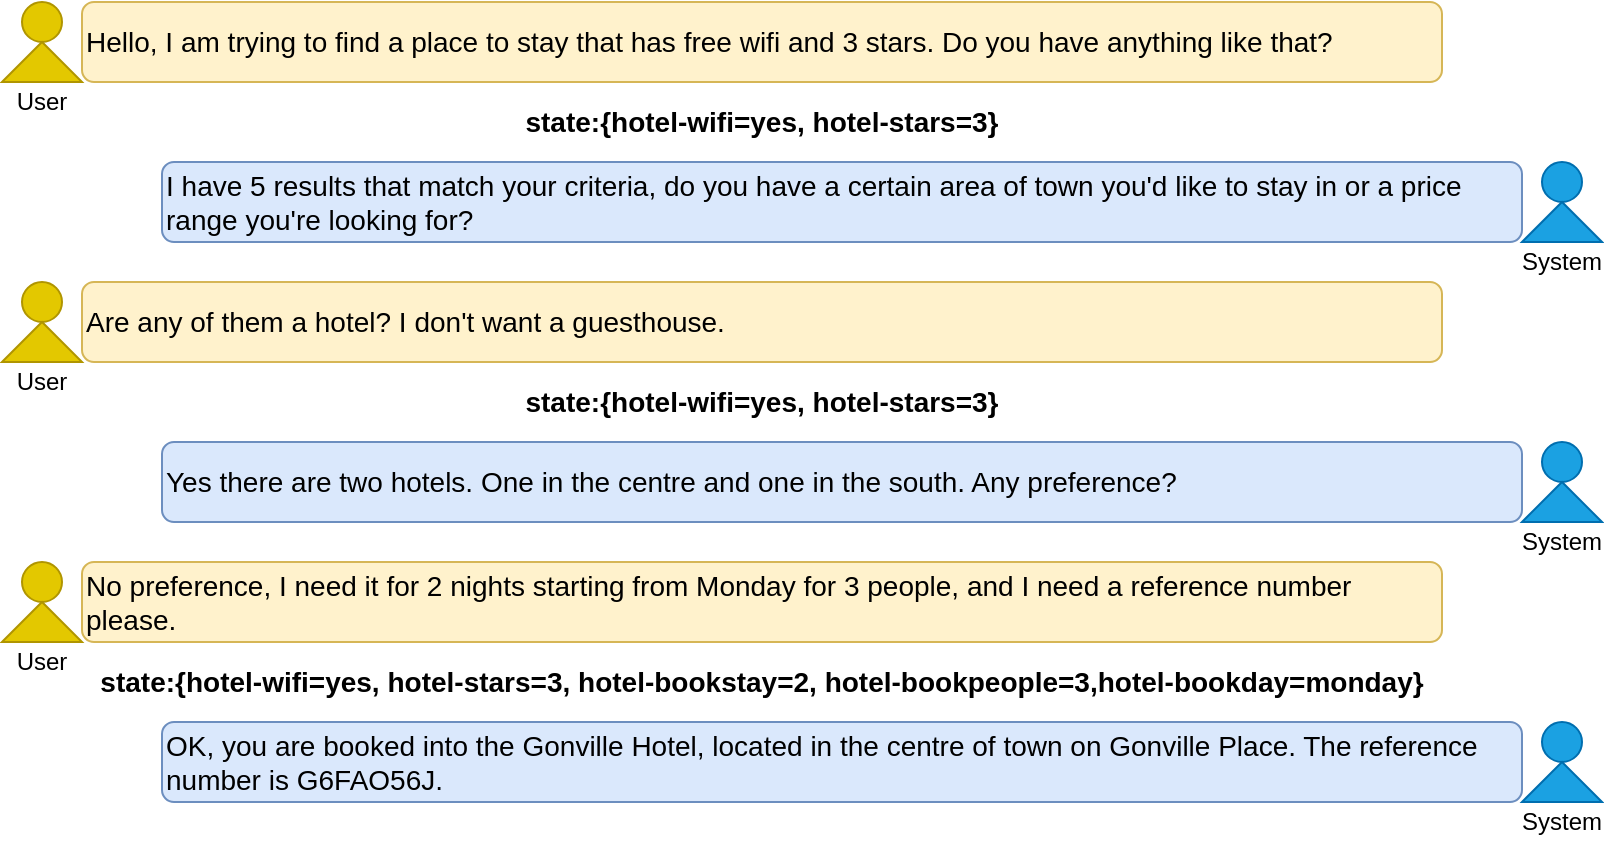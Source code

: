 <mxfile version="14.2.5" type="github">
  <diagram id="31zvA7agGlQXblIocceT" name="Page-1">
    <mxGraphModel dx="1422" dy="774" grid="1" gridSize="10" guides="1" tooltips="1" connect="1" arrows="1" fold="1" page="1" pageScale="1" pageWidth="827" pageHeight="1169" math="1" shadow="0">
      <root>
        <mxCell id="0" />
        <mxCell id="1" parent="0" />
        <mxCell id="YowXNOrRehKzHkIHZAL_-1" value="Hello, I am trying to find a place to stay that has free wifi and 3 stars. Do you have anything like that?" style="rounded=1;whiteSpace=wrap;align=left;fontSize=14;fillColor=#fff2cc;strokeColor=#d6b656;" parent="1" vertex="1">
          <mxGeometry x="40" y="120" width="680" height="40" as="geometry" />
        </mxCell>
        <mxCell id="YowXNOrRehKzHkIHZAL_-2" value="I have 5 results that match your criteria, do you have a certain area of town you&#39;d like to stay in or a price range you&#39;re looking for?" style="rounded=1;whiteSpace=wrap;align=left;verticalAlign=middle;horizontal=1;fontSize=14;fillColor=#dae8fc;strokeColor=#6c8ebf;" parent="1" vertex="1">
          <mxGeometry x="80" y="200" width="680" height="40" as="geometry" />
        </mxCell>
        <mxCell id="YowXNOrRehKzHkIHZAL_-3" value="Are any of them a hotel? I don&#39;t want a guesthouse." style="rounded=1;whiteSpace=wrap;align=left;fontSize=14;fillColor=#fff2cc;strokeColor=#d6b656;" parent="1" vertex="1">
          <mxGeometry x="40" y="260" width="680" height="40" as="geometry" />
        </mxCell>
        <mxCell id="YowXNOrRehKzHkIHZAL_-4" value="Yes there are two hotels. One in the centre and one in the south. Any preference?" style="rounded=1;whiteSpace=wrap;align=left;fontSize=14;fillColor=#dae8fc;strokeColor=#6c8ebf;" parent="1" vertex="1">
          <mxGeometry x="80" y="340" width="680" height="40" as="geometry" />
        </mxCell>
        <mxCell id="YowXNOrRehKzHkIHZAL_-5" value="" style="ellipse;whiteSpace=wrap;html=1;aspect=fixed;fillColor=#e3c800;strokeColor=#B09500;fontColor=#ffffff;shadow=0;sketch=0;" parent="1" vertex="1">
          <mxGeometry x="10" y="120" width="20" height="20" as="geometry" />
        </mxCell>
        <mxCell id="YowXNOrRehKzHkIHZAL_-6" value="" style="shape=trapezoid;perimeter=trapezoidPerimeter;whiteSpace=wrap;html=1;fixedSize=1;fillColor=#e3c800;strokeColor=#B09500;fontColor=#ffffff;shadow=0;sketch=0;" parent="1" vertex="1">
          <mxGeometry y="140" width="40" height="20" as="geometry" />
        </mxCell>
        <mxCell id="YowXNOrRehKzHkIHZAL_-10" value="" style="ellipse;whiteSpace=wrap;html=1;aspect=fixed;fillColor=#e3c800;strokeColor=#B09500;fontColor=#ffffff;shadow=0;sketch=0;" parent="1" vertex="1">
          <mxGeometry x="10" y="260" width="20" height="20" as="geometry" />
        </mxCell>
        <mxCell id="YowXNOrRehKzHkIHZAL_-11" value="" style="shape=trapezoid;perimeter=trapezoidPerimeter;whiteSpace=wrap;html=1;fixedSize=1;fillColor=#e3c800;strokeColor=#B09500;fontColor=#ffffff;shadow=0;sketch=0;" parent="1" vertex="1">
          <mxGeometry y="280" width="40" height="20" as="geometry" />
        </mxCell>
        <mxCell id="YowXNOrRehKzHkIHZAL_-12" value="" style="ellipse;whiteSpace=wrap;html=1;aspect=fixed;fillColor=#1ba1e2;strokeColor=#006EAF;fontColor=#ffffff;" parent="1" vertex="1">
          <mxGeometry x="770" y="200" width="20" height="20" as="geometry" />
        </mxCell>
        <mxCell id="YowXNOrRehKzHkIHZAL_-13" value="" style="shape=trapezoid;perimeter=trapezoidPerimeter;whiteSpace=wrap;html=1;fixedSize=1;fillColor=#1ba1e2;strokeColor=#006EAF;fontColor=#ffffff;" parent="1" vertex="1">
          <mxGeometry x="760" y="220" width="40" height="20" as="geometry" />
        </mxCell>
        <mxCell id="YowXNOrRehKzHkIHZAL_-14" value="" style="ellipse;whiteSpace=wrap;html=1;aspect=fixed;fillColor=#1ba1e2;strokeColor=#006EAF;fontColor=#ffffff;" parent="1" vertex="1">
          <mxGeometry x="770" y="340" width="20" height="20" as="geometry" />
        </mxCell>
        <mxCell id="YowXNOrRehKzHkIHZAL_-15" value="" style="shape=trapezoid;perimeter=trapezoidPerimeter;whiteSpace=wrap;html=1;fixedSize=1;fillColor=#1ba1e2;strokeColor=#006EAF;fontColor=#ffffff;" parent="1" vertex="1">
          <mxGeometry x="760" y="360" width="40" height="20" as="geometry" />
        </mxCell>
        <mxCell id="Vl2r6L8UvIYRrr-uHbq_-1" value="state:{hotel-wifi=yes, hotel-stars=3}" style="text;strokeColor=none;fillColor=none;align=center;verticalAlign=middle;whiteSpace=wrap;rounded=0;shadow=0;sketch=0;fontSize=14;fontStyle=1" vertex="1" parent="1">
          <mxGeometry x="40" y="170" width="680" height="20" as="geometry" />
        </mxCell>
        <mxCell id="Vl2r6L8UvIYRrr-uHbq_-3" value="User" style="text;html=1;strokeColor=none;fillColor=none;align=center;verticalAlign=middle;whiteSpace=wrap;rounded=0;shadow=0;sketch=0;" vertex="1" parent="1">
          <mxGeometry y="160" width="40" height="20" as="geometry" />
        </mxCell>
        <mxCell id="Vl2r6L8UvIYRrr-uHbq_-4" value="User" style="text;html=1;strokeColor=none;fillColor=none;align=center;verticalAlign=middle;whiteSpace=wrap;rounded=0;shadow=0;sketch=0;" vertex="1" parent="1">
          <mxGeometry y="300" width="40" height="20" as="geometry" />
        </mxCell>
        <mxCell id="Vl2r6L8UvIYRrr-uHbq_-5" value="System" style="text;html=1;strokeColor=none;fillColor=none;align=center;verticalAlign=middle;whiteSpace=wrap;rounded=0;shadow=0;sketch=0;" vertex="1" parent="1">
          <mxGeometry x="760" y="240" width="40" height="20" as="geometry" />
        </mxCell>
        <mxCell id="Vl2r6L8UvIYRrr-uHbq_-6" value="System" style="text;html=1;strokeColor=none;fillColor=none;align=center;verticalAlign=middle;whiteSpace=wrap;rounded=0;shadow=0;sketch=0;" vertex="1" parent="1">
          <mxGeometry x="760" y="380" width="40" height="20" as="geometry" />
        </mxCell>
        <mxCell id="Vl2r6L8UvIYRrr-uHbq_-8" value="No preference, I need it for 2 nights starting from Monday for 3 people, and I need a reference number please." style="rounded=1;align=left;whiteSpace=wrap;fontSize=14;fillColor=#fff2cc;strokeColor=#d6b656;" vertex="1" parent="1">
          <mxGeometry x="40" y="400" width="680" height="40" as="geometry" />
        </mxCell>
        <mxCell id="Vl2r6L8UvIYRrr-uHbq_-9" value="OK, you are booked into the Gonville Hotel, located in the centre of town on Gonville Place. The reference number is G6FAO56J." style="rounded=1;whiteSpace=wrap;align=left;fontSize=14;fillColor=#dae8fc;strokeColor=#6c8ebf;" vertex="1" parent="1">
          <mxGeometry x="80" y="480" width="680" height="40" as="geometry" />
        </mxCell>
        <mxCell id="Vl2r6L8UvIYRrr-uHbq_-10" value="" style="ellipse;whiteSpace=wrap;html=1;aspect=fixed;fillColor=#e3c800;strokeColor=#B09500;fontColor=#ffffff;shadow=0;sketch=0;" vertex="1" parent="1">
          <mxGeometry x="10" y="400" width="20" height="20" as="geometry" />
        </mxCell>
        <mxCell id="Vl2r6L8UvIYRrr-uHbq_-11" value="" style="shape=trapezoid;perimeter=trapezoidPerimeter;whiteSpace=wrap;html=1;fixedSize=1;fillColor=#e3c800;strokeColor=#B09500;fontColor=#ffffff;shadow=0;sketch=0;" vertex="1" parent="1">
          <mxGeometry y="420" width="40" height="20" as="geometry" />
        </mxCell>
        <mxCell id="Vl2r6L8UvIYRrr-uHbq_-12" value="" style="ellipse;whiteSpace=wrap;html=1;aspect=fixed;fillColor=#1ba1e2;strokeColor=#006EAF;fontColor=#ffffff;" vertex="1" parent="1">
          <mxGeometry x="770" y="480" width="20" height="20" as="geometry" />
        </mxCell>
        <mxCell id="Vl2r6L8UvIYRrr-uHbq_-13" value="" style="shape=trapezoid;perimeter=trapezoidPerimeter;whiteSpace=wrap;html=1;fixedSize=1;fillColor=#1ba1e2;strokeColor=#006EAF;fontColor=#ffffff;" vertex="1" parent="1">
          <mxGeometry x="760" y="500" width="40" height="20" as="geometry" />
        </mxCell>
        <mxCell id="Vl2r6L8UvIYRrr-uHbq_-15" value="User" style="text;html=1;strokeColor=none;fillColor=none;align=center;verticalAlign=middle;whiteSpace=wrap;rounded=0;shadow=0;sketch=0;" vertex="1" parent="1">
          <mxGeometry y="440" width="40" height="20" as="geometry" />
        </mxCell>
        <mxCell id="Vl2r6L8UvIYRrr-uHbq_-16" value="System" style="text;html=1;strokeColor=none;fillColor=none;align=center;verticalAlign=middle;whiteSpace=wrap;rounded=0;shadow=0;sketch=0;" vertex="1" parent="1">
          <mxGeometry x="760" y="520" width="40" height="20" as="geometry" />
        </mxCell>
        <mxCell id="Vl2r6L8UvIYRrr-uHbq_-17" value="state:{hotel-wifi=yes, hotel-stars=3}" style="text;strokeColor=none;fillColor=none;align=center;verticalAlign=middle;whiteSpace=wrap;rounded=0;shadow=0;sketch=0;fontSize=14;fontStyle=1" vertex="1" parent="1">
          <mxGeometry x="40" y="310" width="680" height="20" as="geometry" />
        </mxCell>
        <mxCell id="Vl2r6L8UvIYRrr-uHbq_-18" value="state:{hotel-wifi=yes, hotel-stars=3, hotel-bookstay=2, hotel-bookpeople=3,hotel-bookday=monday}" style="text;strokeColor=none;fillColor=none;align=center;verticalAlign=middle;whiteSpace=wrap;rounded=0;shadow=0;sketch=0;fontSize=14;fontStyle=1" vertex="1" parent="1">
          <mxGeometry x="40" y="450" width="680" height="20" as="geometry" />
        </mxCell>
      </root>
    </mxGraphModel>
  </diagram>
</mxfile>
